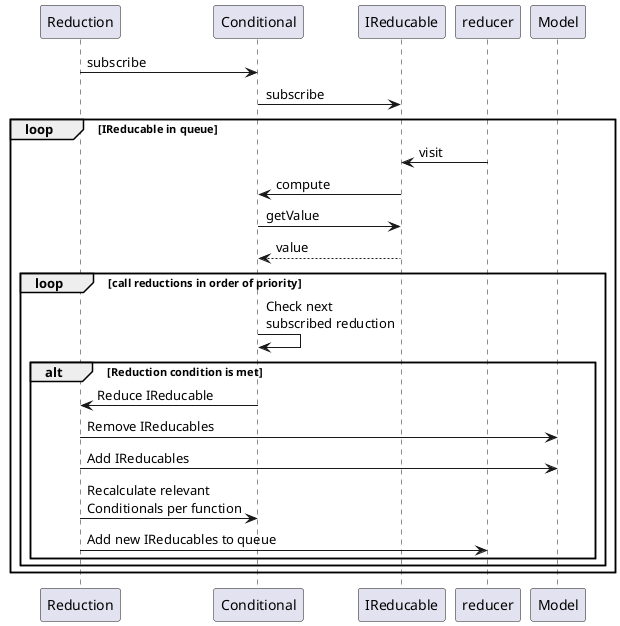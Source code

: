 @startuml
Reduction -> Conditional : subscribe
Conditional -> IReducable : subscribe
loop IReducable in queue
    reducer -> IReducable : visit
    IReducable -> Conditional : compute
    Conditional -> IReducable : getValue
    IReducable --> Conditional : value
    loop call reductions in order of priority
        Conditional -> Conditional : Check next \nsubscribed reduction
        alt Reduction condition is met
            Conditional -> Reduction : Reduce IReducable
            Reduction -> Model : Remove IReducables
            Reduction -> Model : Add IReducables
            Reduction -> Conditional : Recalculate relevant \nConditionals per function
            Reduction -> reducer : Add new IReducables to queue
        end
    
    end
end
@enduml
//reductions can trigger multiple new reductions inside itself :TODO